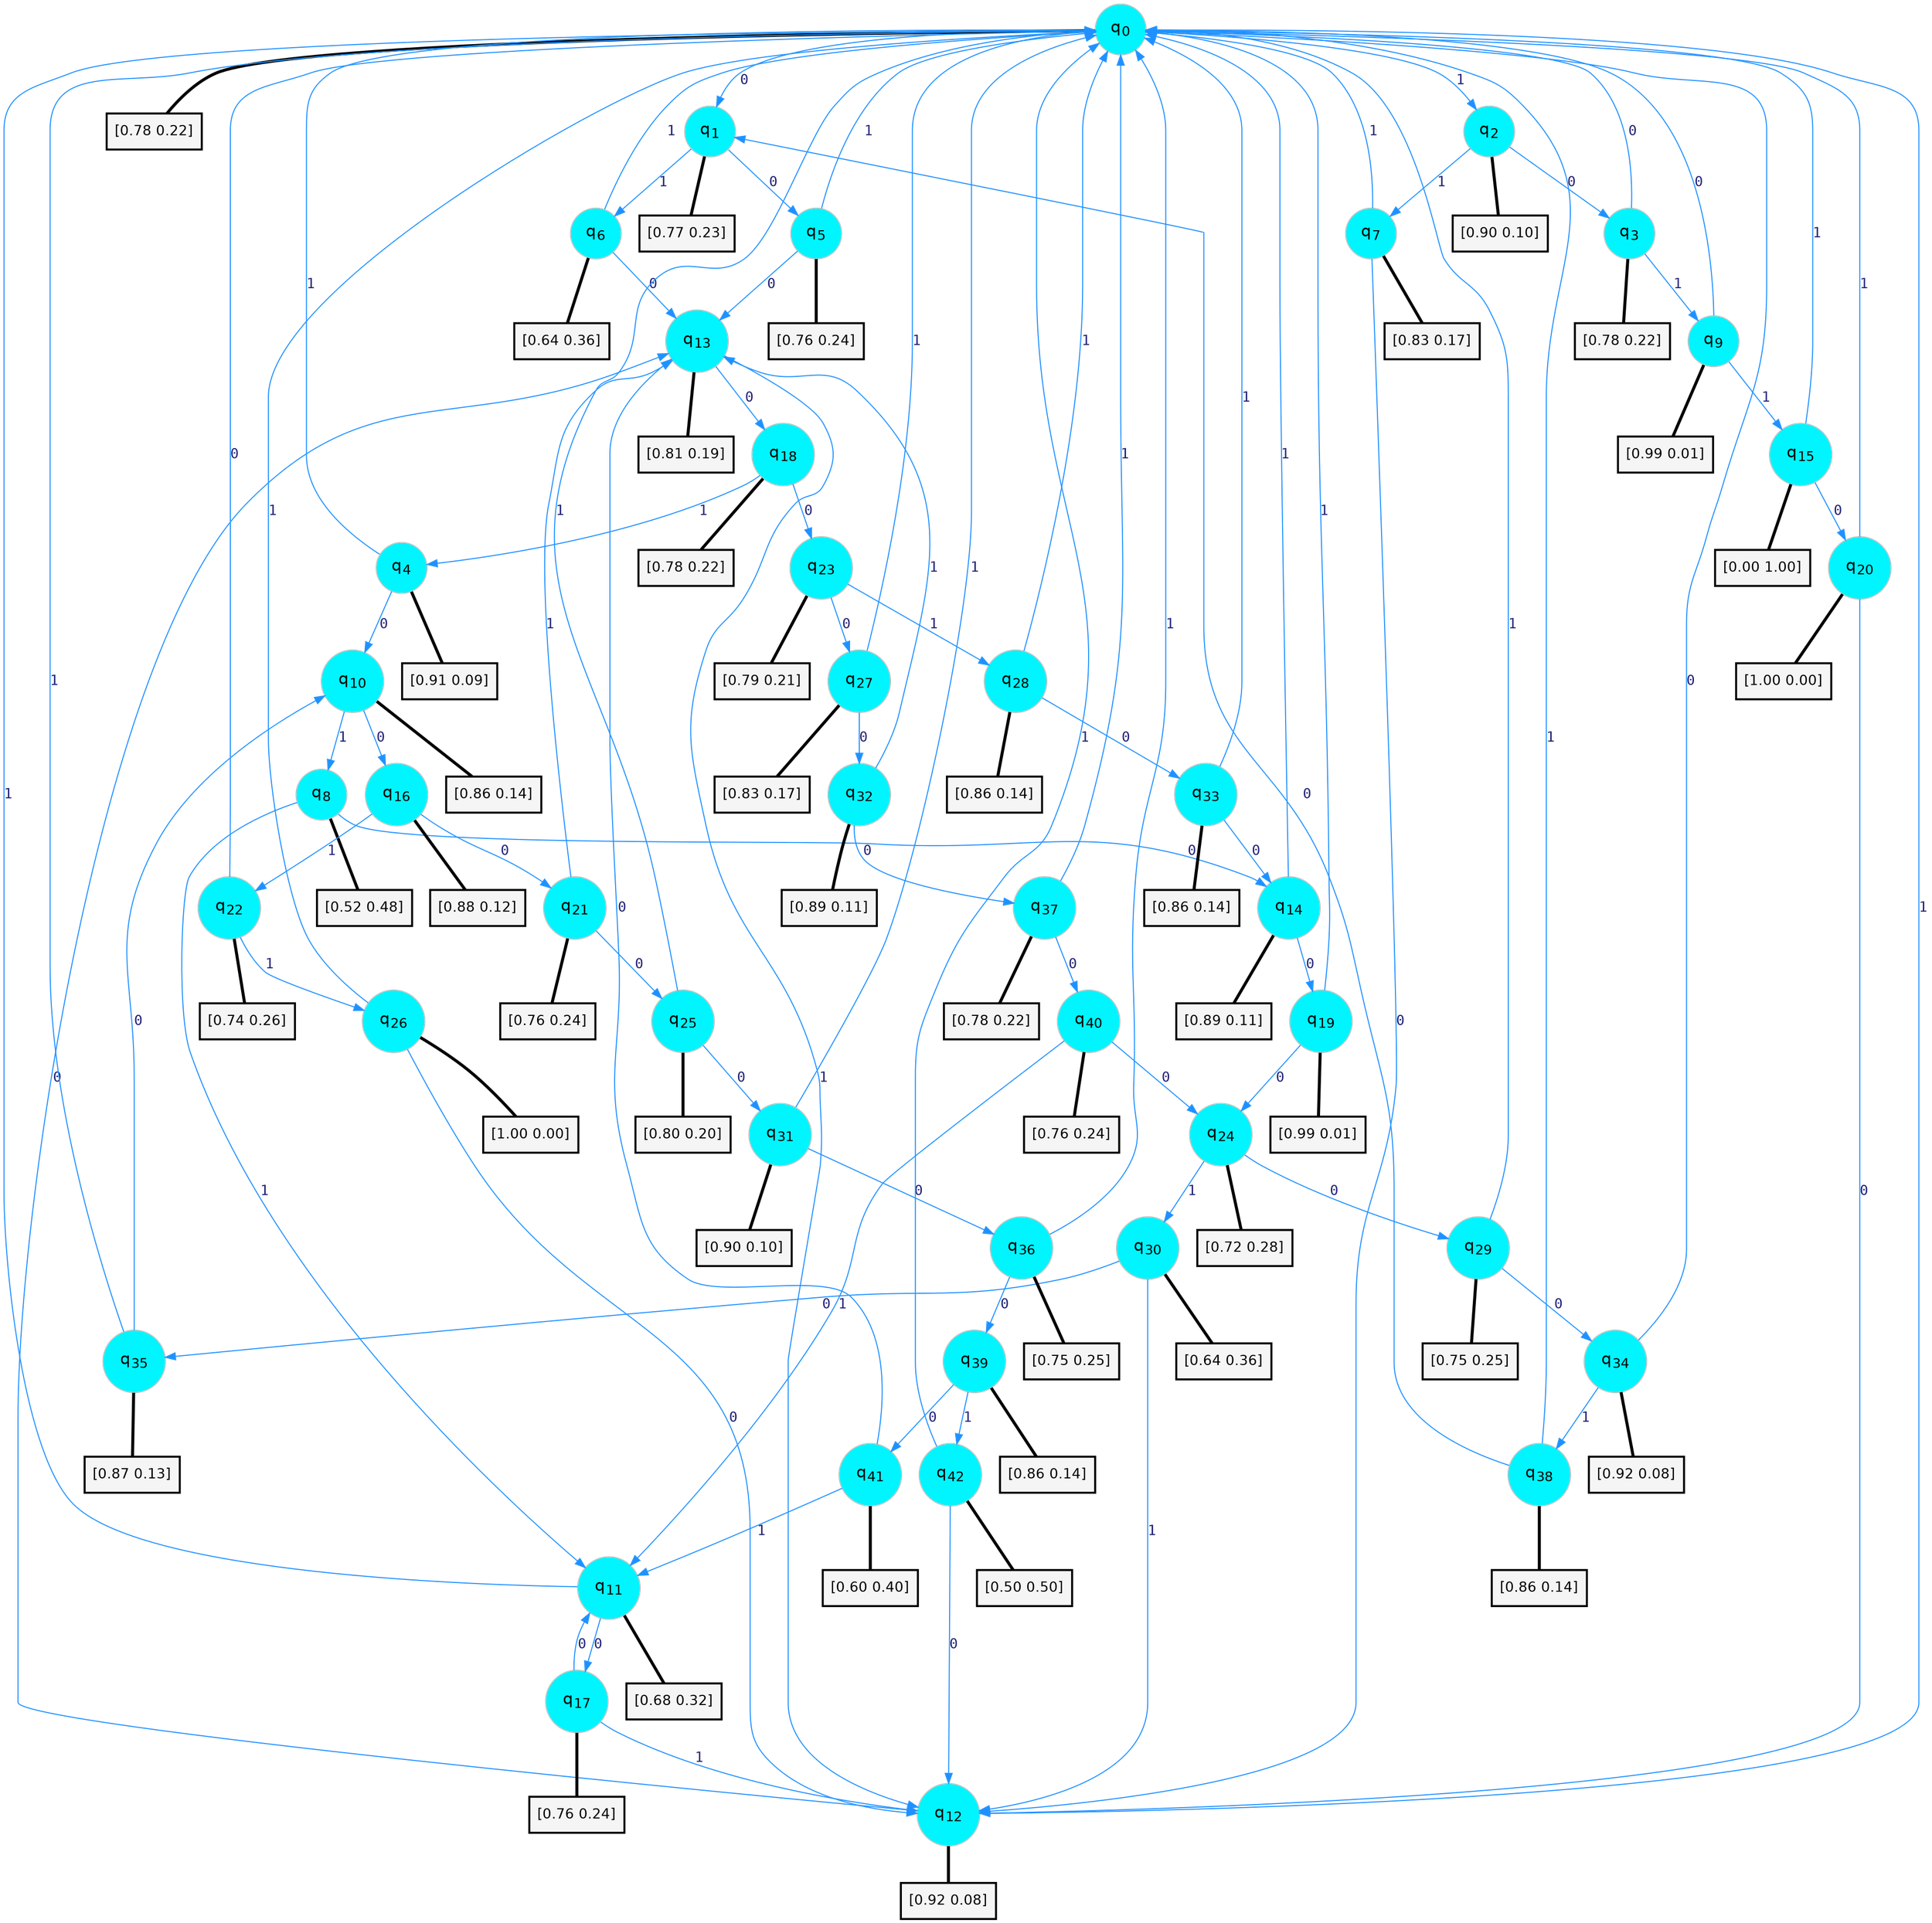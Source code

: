 digraph G {
graph [
bgcolor=transparent, dpi=300, rankdir=TD, size="40,25"];
node [
color=gray, fillcolor=turquoise1, fontcolor=black, fontname=Helvetica, fontsize=16, fontweight=bold, shape=circle, style=filled];
edge [
arrowsize=1, color=dodgerblue1, fontcolor=midnightblue, fontname=courier, fontweight=bold, penwidth=1, style=solid, weight=20];
0[label=<q<SUB>0</SUB>>];
1[label=<q<SUB>1</SUB>>];
2[label=<q<SUB>2</SUB>>];
3[label=<q<SUB>3</SUB>>];
4[label=<q<SUB>4</SUB>>];
5[label=<q<SUB>5</SUB>>];
6[label=<q<SUB>6</SUB>>];
7[label=<q<SUB>7</SUB>>];
8[label=<q<SUB>8</SUB>>];
9[label=<q<SUB>9</SUB>>];
10[label=<q<SUB>10</SUB>>];
11[label=<q<SUB>11</SUB>>];
12[label=<q<SUB>12</SUB>>];
13[label=<q<SUB>13</SUB>>];
14[label=<q<SUB>14</SUB>>];
15[label=<q<SUB>15</SUB>>];
16[label=<q<SUB>16</SUB>>];
17[label=<q<SUB>17</SUB>>];
18[label=<q<SUB>18</SUB>>];
19[label=<q<SUB>19</SUB>>];
20[label=<q<SUB>20</SUB>>];
21[label=<q<SUB>21</SUB>>];
22[label=<q<SUB>22</SUB>>];
23[label=<q<SUB>23</SUB>>];
24[label=<q<SUB>24</SUB>>];
25[label=<q<SUB>25</SUB>>];
26[label=<q<SUB>26</SUB>>];
27[label=<q<SUB>27</SUB>>];
28[label=<q<SUB>28</SUB>>];
29[label=<q<SUB>29</SUB>>];
30[label=<q<SUB>30</SUB>>];
31[label=<q<SUB>31</SUB>>];
32[label=<q<SUB>32</SUB>>];
33[label=<q<SUB>33</SUB>>];
34[label=<q<SUB>34</SUB>>];
35[label=<q<SUB>35</SUB>>];
36[label=<q<SUB>36</SUB>>];
37[label=<q<SUB>37</SUB>>];
38[label=<q<SUB>38</SUB>>];
39[label=<q<SUB>39</SUB>>];
40[label=<q<SUB>40</SUB>>];
41[label=<q<SUB>41</SUB>>];
42[label=<q<SUB>42</SUB>>];
43[label="[0.78 0.22]", shape=box,fontcolor=black, fontname=Helvetica, fontsize=14, penwidth=2, fillcolor=whitesmoke,color=black];
44[label="[0.77 0.23]", shape=box,fontcolor=black, fontname=Helvetica, fontsize=14, penwidth=2, fillcolor=whitesmoke,color=black];
45[label="[0.90 0.10]", shape=box,fontcolor=black, fontname=Helvetica, fontsize=14, penwidth=2, fillcolor=whitesmoke,color=black];
46[label="[0.78 0.22]", shape=box,fontcolor=black, fontname=Helvetica, fontsize=14, penwidth=2, fillcolor=whitesmoke,color=black];
47[label="[0.91 0.09]", shape=box,fontcolor=black, fontname=Helvetica, fontsize=14, penwidth=2, fillcolor=whitesmoke,color=black];
48[label="[0.76 0.24]", shape=box,fontcolor=black, fontname=Helvetica, fontsize=14, penwidth=2, fillcolor=whitesmoke,color=black];
49[label="[0.64 0.36]", shape=box,fontcolor=black, fontname=Helvetica, fontsize=14, penwidth=2, fillcolor=whitesmoke,color=black];
50[label="[0.83 0.17]", shape=box,fontcolor=black, fontname=Helvetica, fontsize=14, penwidth=2, fillcolor=whitesmoke,color=black];
51[label="[0.52 0.48]", shape=box,fontcolor=black, fontname=Helvetica, fontsize=14, penwidth=2, fillcolor=whitesmoke,color=black];
52[label="[0.99 0.01]", shape=box,fontcolor=black, fontname=Helvetica, fontsize=14, penwidth=2, fillcolor=whitesmoke,color=black];
53[label="[0.86 0.14]", shape=box,fontcolor=black, fontname=Helvetica, fontsize=14, penwidth=2, fillcolor=whitesmoke,color=black];
54[label="[0.68 0.32]", shape=box,fontcolor=black, fontname=Helvetica, fontsize=14, penwidth=2, fillcolor=whitesmoke,color=black];
55[label="[0.92 0.08]", shape=box,fontcolor=black, fontname=Helvetica, fontsize=14, penwidth=2, fillcolor=whitesmoke,color=black];
56[label="[0.81 0.19]", shape=box,fontcolor=black, fontname=Helvetica, fontsize=14, penwidth=2, fillcolor=whitesmoke,color=black];
57[label="[0.89 0.11]", shape=box,fontcolor=black, fontname=Helvetica, fontsize=14, penwidth=2, fillcolor=whitesmoke,color=black];
58[label="[0.00 1.00]", shape=box,fontcolor=black, fontname=Helvetica, fontsize=14, penwidth=2, fillcolor=whitesmoke,color=black];
59[label="[0.88 0.12]", shape=box,fontcolor=black, fontname=Helvetica, fontsize=14, penwidth=2, fillcolor=whitesmoke,color=black];
60[label="[0.76 0.24]", shape=box,fontcolor=black, fontname=Helvetica, fontsize=14, penwidth=2, fillcolor=whitesmoke,color=black];
61[label="[0.78 0.22]", shape=box,fontcolor=black, fontname=Helvetica, fontsize=14, penwidth=2, fillcolor=whitesmoke,color=black];
62[label="[0.99 0.01]", shape=box,fontcolor=black, fontname=Helvetica, fontsize=14, penwidth=2, fillcolor=whitesmoke,color=black];
63[label="[1.00 0.00]", shape=box,fontcolor=black, fontname=Helvetica, fontsize=14, penwidth=2, fillcolor=whitesmoke,color=black];
64[label="[0.76 0.24]", shape=box,fontcolor=black, fontname=Helvetica, fontsize=14, penwidth=2, fillcolor=whitesmoke,color=black];
65[label="[0.74 0.26]", shape=box,fontcolor=black, fontname=Helvetica, fontsize=14, penwidth=2, fillcolor=whitesmoke,color=black];
66[label="[0.79 0.21]", shape=box,fontcolor=black, fontname=Helvetica, fontsize=14, penwidth=2, fillcolor=whitesmoke,color=black];
67[label="[0.72 0.28]", shape=box,fontcolor=black, fontname=Helvetica, fontsize=14, penwidth=2, fillcolor=whitesmoke,color=black];
68[label="[0.80 0.20]", shape=box,fontcolor=black, fontname=Helvetica, fontsize=14, penwidth=2, fillcolor=whitesmoke,color=black];
69[label="[1.00 0.00]", shape=box,fontcolor=black, fontname=Helvetica, fontsize=14, penwidth=2, fillcolor=whitesmoke,color=black];
70[label="[0.83 0.17]", shape=box,fontcolor=black, fontname=Helvetica, fontsize=14, penwidth=2, fillcolor=whitesmoke,color=black];
71[label="[0.86 0.14]", shape=box,fontcolor=black, fontname=Helvetica, fontsize=14, penwidth=2, fillcolor=whitesmoke,color=black];
72[label="[0.75 0.25]", shape=box,fontcolor=black, fontname=Helvetica, fontsize=14, penwidth=2, fillcolor=whitesmoke,color=black];
73[label="[0.64 0.36]", shape=box,fontcolor=black, fontname=Helvetica, fontsize=14, penwidth=2, fillcolor=whitesmoke,color=black];
74[label="[0.90 0.10]", shape=box,fontcolor=black, fontname=Helvetica, fontsize=14, penwidth=2, fillcolor=whitesmoke,color=black];
75[label="[0.89 0.11]", shape=box,fontcolor=black, fontname=Helvetica, fontsize=14, penwidth=2, fillcolor=whitesmoke,color=black];
76[label="[0.86 0.14]", shape=box,fontcolor=black, fontname=Helvetica, fontsize=14, penwidth=2, fillcolor=whitesmoke,color=black];
77[label="[0.92 0.08]", shape=box,fontcolor=black, fontname=Helvetica, fontsize=14, penwidth=2, fillcolor=whitesmoke,color=black];
78[label="[0.87 0.13]", shape=box,fontcolor=black, fontname=Helvetica, fontsize=14, penwidth=2, fillcolor=whitesmoke,color=black];
79[label="[0.75 0.25]", shape=box,fontcolor=black, fontname=Helvetica, fontsize=14, penwidth=2, fillcolor=whitesmoke,color=black];
80[label="[0.78 0.22]", shape=box,fontcolor=black, fontname=Helvetica, fontsize=14, penwidth=2, fillcolor=whitesmoke,color=black];
81[label="[0.86 0.14]", shape=box,fontcolor=black, fontname=Helvetica, fontsize=14, penwidth=2, fillcolor=whitesmoke,color=black];
82[label="[0.86 0.14]", shape=box,fontcolor=black, fontname=Helvetica, fontsize=14, penwidth=2, fillcolor=whitesmoke,color=black];
83[label="[0.76 0.24]", shape=box,fontcolor=black, fontname=Helvetica, fontsize=14, penwidth=2, fillcolor=whitesmoke,color=black];
84[label="[0.60 0.40]", shape=box,fontcolor=black, fontname=Helvetica, fontsize=14, penwidth=2, fillcolor=whitesmoke,color=black];
85[label="[0.50 0.50]", shape=box,fontcolor=black, fontname=Helvetica, fontsize=14, penwidth=2, fillcolor=whitesmoke,color=black];
0->1 [label=0];
0->2 [label=1];
0->43 [arrowhead=none, penwidth=3,color=black];
1->5 [label=0];
1->6 [label=1];
1->44 [arrowhead=none, penwidth=3,color=black];
2->3 [label=0];
2->7 [label=1];
2->45 [arrowhead=none, penwidth=3,color=black];
3->0 [label=0];
3->9 [label=1];
3->46 [arrowhead=none, penwidth=3,color=black];
4->10 [label=0];
4->0 [label=1];
4->47 [arrowhead=none, penwidth=3,color=black];
5->13 [label=0];
5->0 [label=1];
5->48 [arrowhead=none, penwidth=3,color=black];
6->13 [label=0];
6->0 [label=1];
6->49 [arrowhead=none, penwidth=3,color=black];
7->12 [label=0];
7->0 [label=1];
7->50 [arrowhead=none, penwidth=3,color=black];
8->14 [label=0];
8->11 [label=1];
8->51 [arrowhead=none, penwidth=3,color=black];
9->0 [label=0];
9->15 [label=1];
9->52 [arrowhead=none, penwidth=3,color=black];
10->16 [label=0];
10->8 [label=1];
10->53 [arrowhead=none, penwidth=3,color=black];
11->17 [label=0];
11->0 [label=1];
11->54 [arrowhead=none, penwidth=3,color=black];
12->13 [label=0];
12->0 [label=1];
12->55 [arrowhead=none, penwidth=3,color=black];
13->18 [label=0];
13->12 [label=1];
13->56 [arrowhead=none, penwidth=3,color=black];
14->19 [label=0];
14->0 [label=1];
14->57 [arrowhead=none, penwidth=3,color=black];
15->20 [label=0];
15->0 [label=1];
15->58 [arrowhead=none, penwidth=3,color=black];
16->21 [label=0];
16->22 [label=1];
16->59 [arrowhead=none, penwidth=3,color=black];
17->11 [label=0];
17->12 [label=1];
17->60 [arrowhead=none, penwidth=3,color=black];
18->23 [label=0];
18->4 [label=1];
18->61 [arrowhead=none, penwidth=3,color=black];
19->24 [label=0];
19->0 [label=1];
19->62 [arrowhead=none, penwidth=3,color=black];
20->12 [label=0];
20->0 [label=1];
20->63 [arrowhead=none, penwidth=3,color=black];
21->25 [label=0];
21->13 [label=1];
21->64 [arrowhead=none, penwidth=3,color=black];
22->0 [label=0];
22->26 [label=1];
22->65 [arrowhead=none, penwidth=3,color=black];
23->27 [label=0];
23->28 [label=1];
23->66 [arrowhead=none, penwidth=3,color=black];
24->29 [label=0];
24->30 [label=1];
24->67 [arrowhead=none, penwidth=3,color=black];
25->31 [label=0];
25->0 [label=1];
25->68 [arrowhead=none, penwidth=3,color=black];
26->12 [label=0];
26->0 [label=1];
26->69 [arrowhead=none, penwidth=3,color=black];
27->32 [label=0];
27->0 [label=1];
27->70 [arrowhead=none, penwidth=3,color=black];
28->33 [label=0];
28->0 [label=1];
28->71 [arrowhead=none, penwidth=3,color=black];
29->34 [label=0];
29->0 [label=1];
29->72 [arrowhead=none, penwidth=3,color=black];
30->35 [label=0];
30->12 [label=1];
30->73 [arrowhead=none, penwidth=3,color=black];
31->36 [label=0];
31->0 [label=1];
31->74 [arrowhead=none, penwidth=3,color=black];
32->37 [label=0];
32->13 [label=1];
32->75 [arrowhead=none, penwidth=3,color=black];
33->14 [label=0];
33->0 [label=1];
33->76 [arrowhead=none, penwidth=3,color=black];
34->0 [label=0];
34->38 [label=1];
34->77 [arrowhead=none, penwidth=3,color=black];
35->10 [label=0];
35->0 [label=1];
35->78 [arrowhead=none, penwidth=3,color=black];
36->39 [label=0];
36->0 [label=1];
36->79 [arrowhead=none, penwidth=3,color=black];
37->40 [label=0];
37->0 [label=1];
37->80 [arrowhead=none, penwidth=3,color=black];
38->1 [label=0];
38->0 [label=1];
38->81 [arrowhead=none, penwidth=3,color=black];
39->41 [label=0];
39->42 [label=1];
39->82 [arrowhead=none, penwidth=3,color=black];
40->24 [label=0];
40->11 [label=1];
40->83 [arrowhead=none, penwidth=3,color=black];
41->13 [label=0];
41->11 [label=1];
41->84 [arrowhead=none, penwidth=3,color=black];
42->12 [label=0];
42->0 [label=1];
42->85 [arrowhead=none, penwidth=3,color=black];
}
